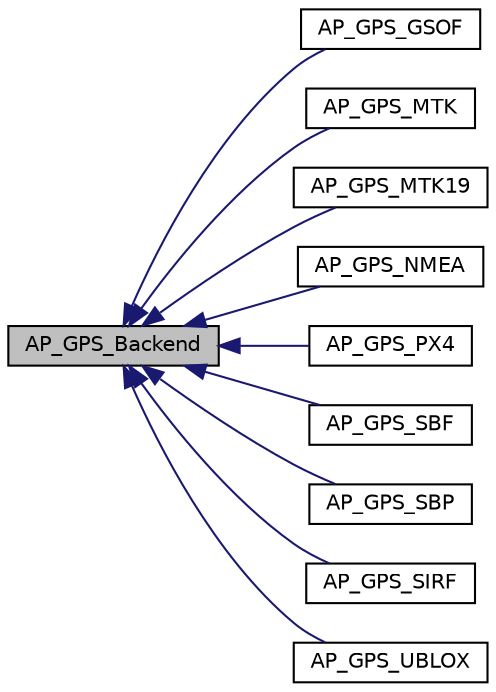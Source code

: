 digraph "AP_GPS_Backend"
{
 // INTERACTIVE_SVG=YES
  edge [fontname="Helvetica",fontsize="10",labelfontname="Helvetica",labelfontsize="10"];
  node [fontname="Helvetica",fontsize="10",shape=record];
  rankdir="LR";
  Node1 [label="AP_GPS_Backend",height=0.2,width=0.4,color="black", fillcolor="grey75", style="filled", fontcolor="black"];
  Node1 -> Node2 [dir="back",color="midnightblue",fontsize="10",style="solid",fontname="Helvetica"];
  Node2 [label="AP_GPS_GSOF",height=0.2,width=0.4,color="black", fillcolor="white", style="filled",URL="$classAP__GPS__GSOF.html"];
  Node1 -> Node3 [dir="back",color="midnightblue",fontsize="10",style="solid",fontname="Helvetica"];
  Node3 [label="AP_GPS_MTK",height=0.2,width=0.4,color="black", fillcolor="white", style="filled",URL="$classAP__GPS__MTK.html"];
  Node1 -> Node4 [dir="back",color="midnightblue",fontsize="10",style="solid",fontname="Helvetica"];
  Node4 [label="AP_GPS_MTK19",height=0.2,width=0.4,color="black", fillcolor="white", style="filled",URL="$classAP__GPS__MTK19.html"];
  Node1 -> Node5 [dir="back",color="midnightblue",fontsize="10",style="solid",fontname="Helvetica"];
  Node5 [label="AP_GPS_NMEA",height=0.2,width=0.4,color="black", fillcolor="white", style="filled",URL="$classAP__GPS__NMEA.html"];
  Node1 -> Node6 [dir="back",color="midnightblue",fontsize="10",style="solid",fontname="Helvetica"];
  Node6 [label="AP_GPS_PX4",height=0.2,width=0.4,color="black", fillcolor="white", style="filled",URL="$classAP__GPS__PX4.html"];
  Node1 -> Node7 [dir="back",color="midnightblue",fontsize="10",style="solid",fontname="Helvetica"];
  Node7 [label="AP_GPS_SBF",height=0.2,width=0.4,color="black", fillcolor="white", style="filled",URL="$classAP__GPS__SBF.html"];
  Node1 -> Node8 [dir="back",color="midnightblue",fontsize="10",style="solid",fontname="Helvetica"];
  Node8 [label="AP_GPS_SBP",height=0.2,width=0.4,color="black", fillcolor="white", style="filled",URL="$classAP__GPS__SBP.html"];
  Node1 -> Node9 [dir="back",color="midnightblue",fontsize="10",style="solid",fontname="Helvetica"];
  Node9 [label="AP_GPS_SIRF",height=0.2,width=0.4,color="black", fillcolor="white", style="filled",URL="$classAP__GPS__SIRF.html"];
  Node1 -> Node10 [dir="back",color="midnightblue",fontsize="10",style="solid",fontname="Helvetica"];
  Node10 [label="AP_GPS_UBLOX",height=0.2,width=0.4,color="black", fillcolor="white", style="filled",URL="$classAP__GPS__UBLOX.html"];
}
